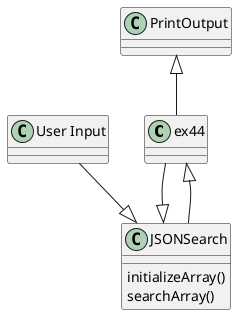 @startuml
'https://plantuml.com/class-diagram
ex44 --|> JSONSearch
ex44 <|-- JSONSearch

"User Input" --|> JSONSearch

PrintOutput <|-- ex44

class JSONSearch {
initializeArray()
searchArray()
}

@enduml